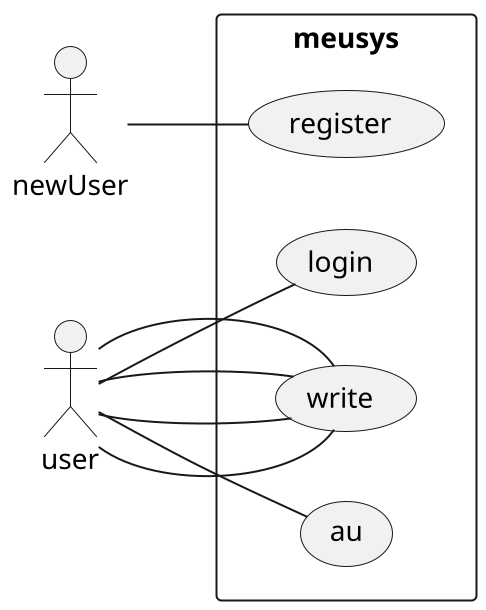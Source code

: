 @startuml teste

scale 2
left to right direction
skinparam PackageStyle rect
actor newUser
actor user
rectangle meusys {
  newUser -- (register)
  user -- (login)
  user -- (write)
  user -- (au)
  user -- (write)
  user -- (write)
  user -- (write)
}
@enduml